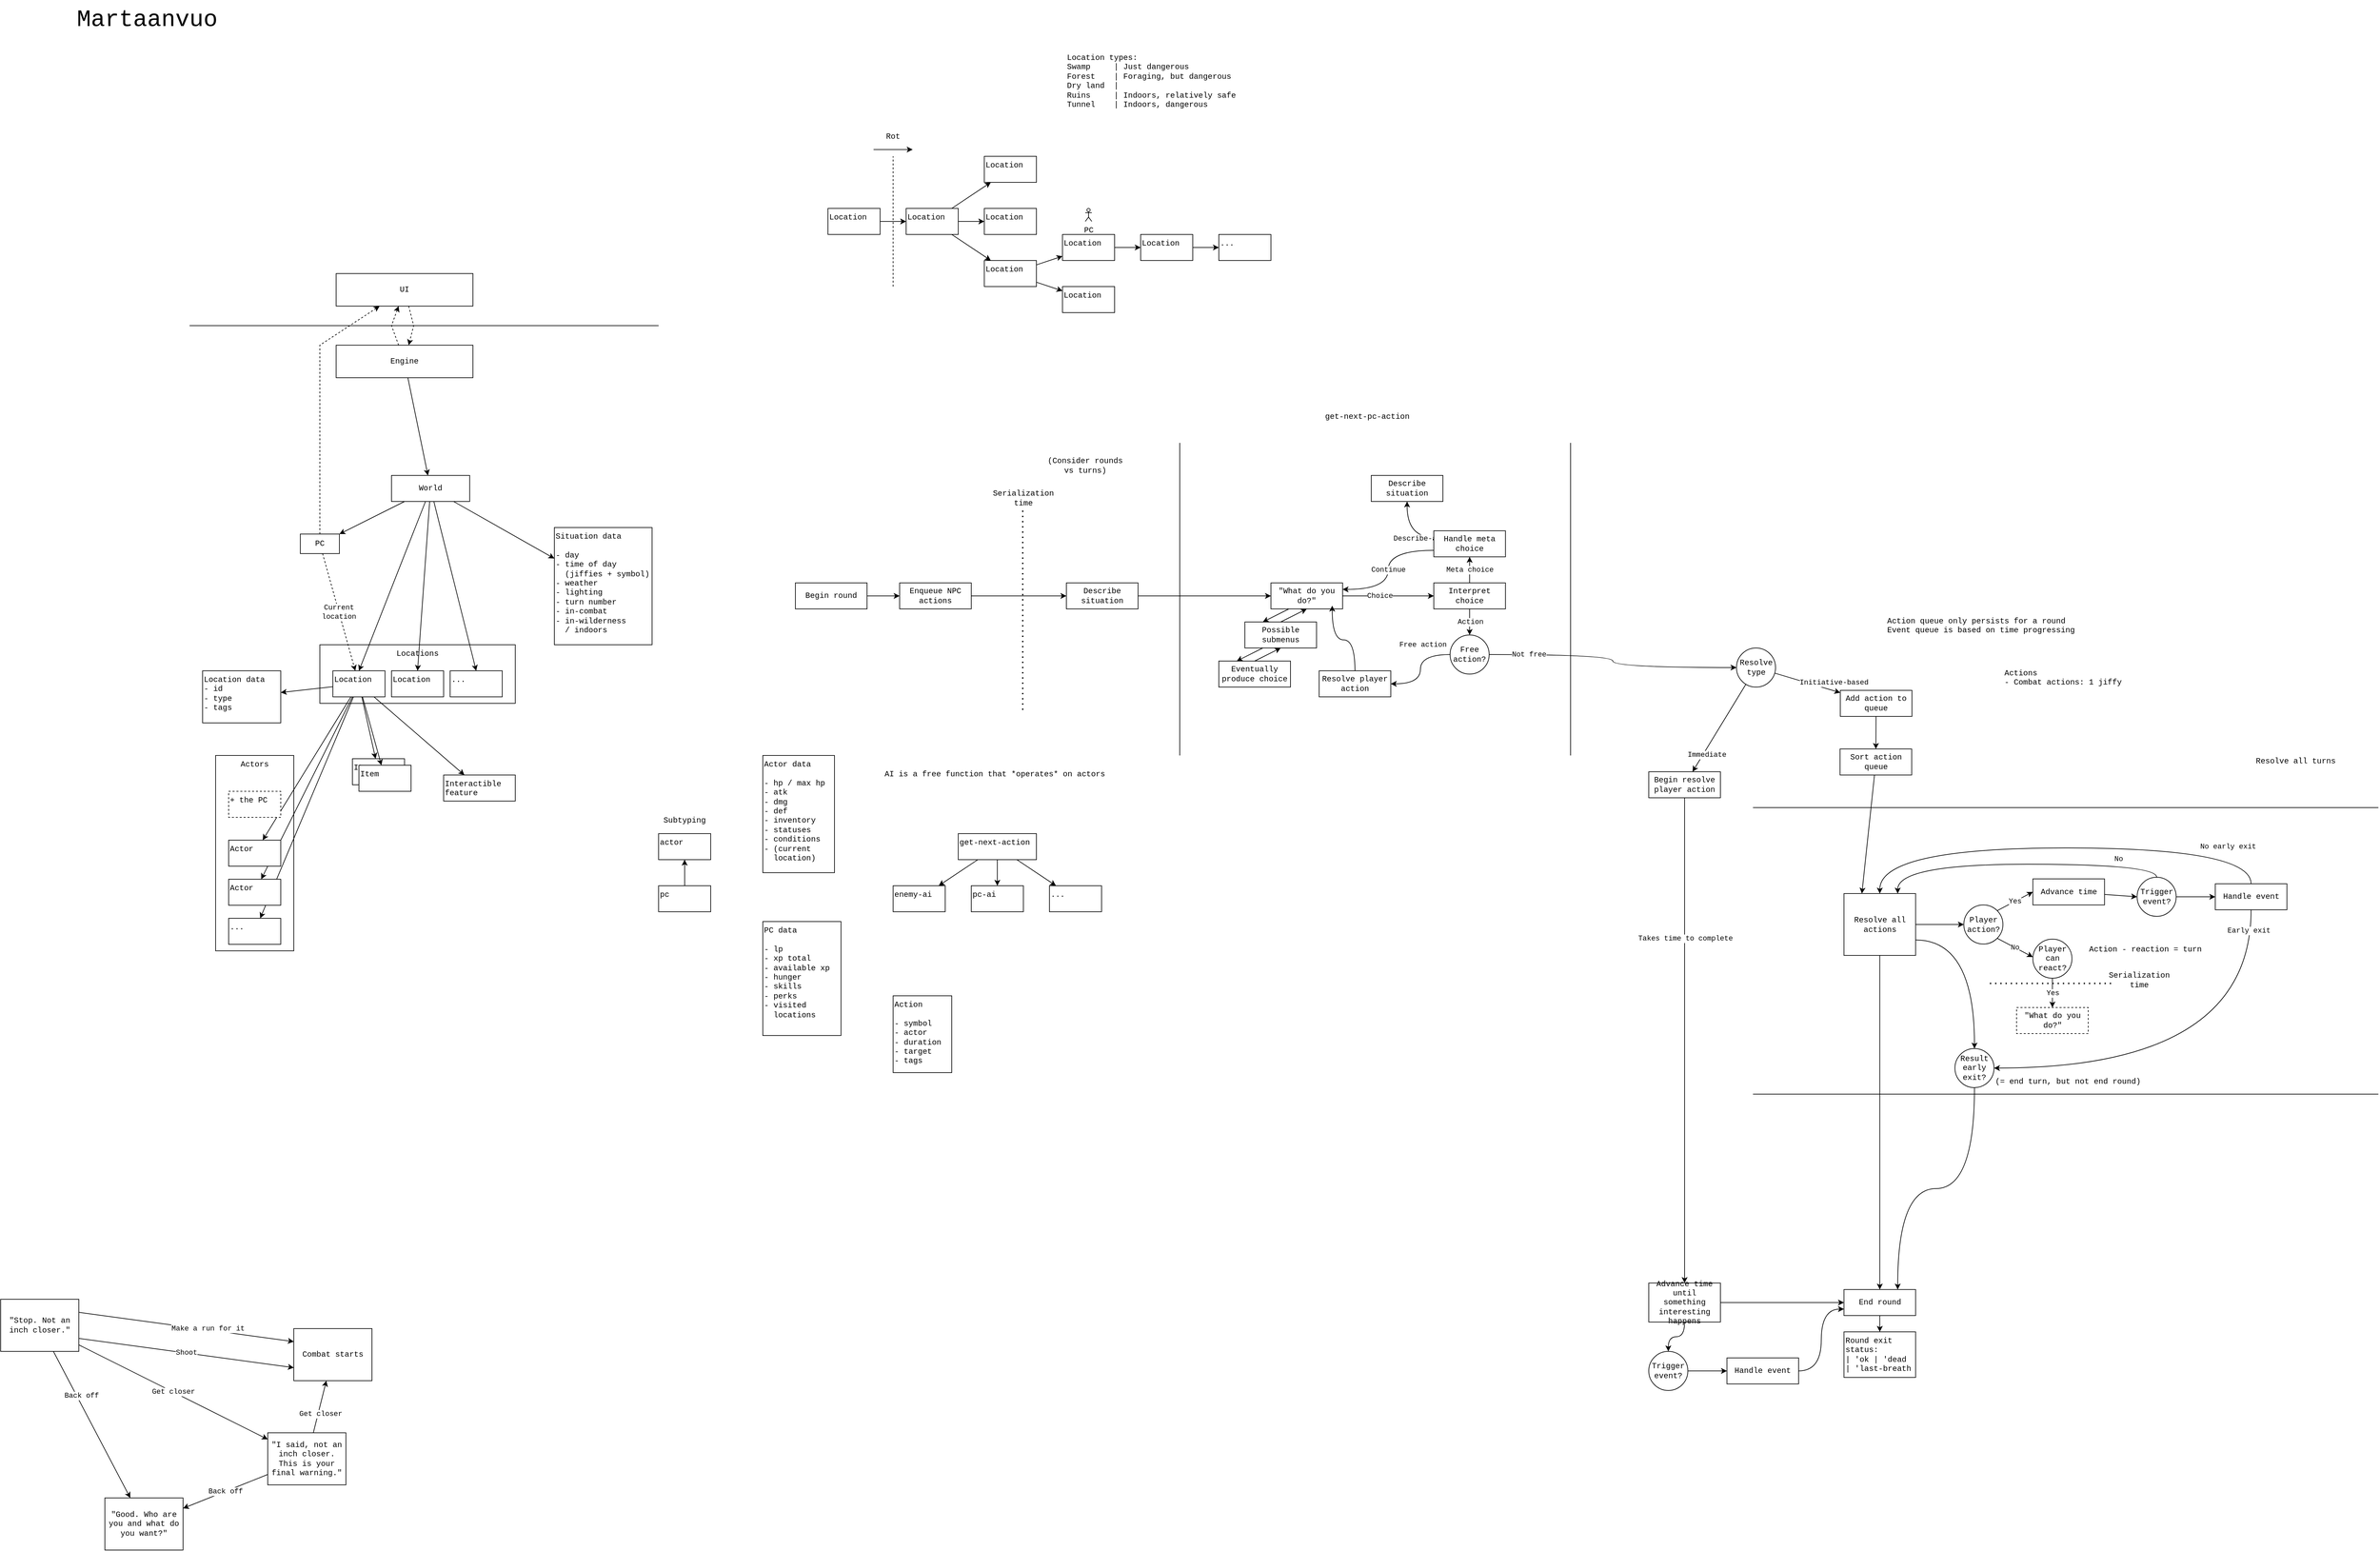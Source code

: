 <mxfile version="14.5.10" type="gitlab">
  <diagram id="PkY6KuNAQByWHemVEjpS" name="Page-1">
    <mxGraphModel dx="1904" dy="1219" grid="1" gridSize="10" guides="1" tooltips="1" connect="1" arrows="1" fold="1" page="1" pageScale="1" pageWidth="4681" pageHeight="3300" math="0" shadow="0">
      <root>
        <mxCell id="0" />
        <mxCell id="1" parent="0" />
        <mxCell id="GtMXS8k0hl24dT_Wd-_N-23" style="edgeStyle=orthogonalEdgeStyle;curved=1;rounded=0;orthogonalLoop=1;jettySize=auto;html=1;exitX=0;exitY=0.25;exitDx=0;exitDy=0;fontFamily=Courier New;" parent="1" source="Mjj1QeHVWUKomglfDfad-6" target="gbILwj0ovBhhdUd5rJjH-7" edge="1">
          <mxGeometry relative="1" as="geometry">
            <mxPoint x="2294" y="905" as="targetPoint" />
          </mxGeometry>
        </mxCell>
        <mxCell id="GtMXS8k0hl24dT_Wd-_N-24" value="Describe-again" style="edgeLabel;html=1;align=center;verticalAlign=middle;resizable=0;points=[];fontFamily=Courier New;" parent="GtMXS8k0hl24dT_Wd-_N-23" vertex="1" connectable="0">
          <mxGeometry x="-0.666" y="2" relative="1" as="geometry">
            <mxPoint as="offset" />
          </mxGeometry>
        </mxCell>
        <mxCell id="s21wqiSacWzXnnwVVLs9-20" value="&lt;font&gt;Locations&lt;/font&gt;" style="rounded=0;whiteSpace=wrap;html=1;strokeWidth=1;verticalAlign=top;fontFamily=Courier New;" parent="1" vertex="1">
          <mxGeometry x="720" y="1070" width="300" height="90" as="geometry" />
        </mxCell>
        <mxCell id="s21wqiSacWzXnnwVVLs9-18" value="&lt;font&gt;Actors&lt;/font&gt;" style="rounded=0;whiteSpace=wrap;html=1;verticalAlign=top;fontFamily=Courier New;" parent="1" vertex="1">
          <mxGeometry x="560" y="1240" width="120" height="300" as="geometry" />
        </mxCell>
        <mxCell id="uS2b5ykc9f4V-rk9ps5i-12" value="&lt;div&gt;...&lt;/div&gt;&lt;div&gt;&lt;br&gt;&lt;/div&gt;" style="rounded=0;whiteSpace=wrap;html=1;fontFamily=Courier New;align=left;verticalAlign=top;" parent="1" vertex="1">
          <mxGeometry x="920" y="1110" width="80" height="40" as="geometry" />
        </mxCell>
        <mxCell id="uS2b5ykc9f4V-rk9ps5i-21" style="edgeStyle=none;rounded=0;orthogonalLoop=1;jettySize=auto;html=1;entryX=0.5;entryY=0;entryDx=0;entryDy=0;fontFamily=Courier New;" parent="1" source="uS2b5ykc9f4V-rk9ps5i-6" target="uS2b5ykc9f4V-rk9ps5i-17" edge="1">
          <mxGeometry relative="1" as="geometry" />
        </mxCell>
        <mxCell id="uS2b5ykc9f4V-rk9ps5i-3" value="&lt;font style=&quot;font-size: 36px&quot;&gt;Martaanvuo&lt;/font&gt;" style="text;html=1;strokeColor=none;fillColor=none;align=center;verticalAlign=middle;whiteSpace=wrap;rounded=0;fontFamily=Courier New;" parent="1" vertex="1">
          <mxGeometry x="340" y="80" width="230" height="60" as="geometry" />
        </mxCell>
        <mxCell id="uS2b5ykc9f4V-rk9ps5i-20" style="edgeStyle=none;rounded=0;orthogonalLoop=1;jettySize=auto;html=1;entryX=0.5;entryY=0;entryDx=0;entryDy=0;fontFamily=Courier New;" parent="1" source="uS2b5ykc9f4V-rk9ps5i-6" target="uS2b5ykc9f4V-rk9ps5i-12" edge="1">
          <mxGeometry relative="1" as="geometry" />
        </mxCell>
        <mxCell id="s21wqiSacWzXnnwVVLs9-14" style="edgeStyle=none;rounded=0;orthogonalLoop=1;jettySize=auto;html=1;fontFamily=Courier New;" parent="1" source="uS2b5ykc9f4V-rk9ps5i-6" target="uS2b5ykc9f4V-rk9ps5i-9" edge="1">
          <mxGeometry relative="1" as="geometry" />
        </mxCell>
        <mxCell id="s21wqiSacWzXnnwVVLs9-25" style="edgeStyle=none;rounded=0;orthogonalLoop=1;jettySize=auto;html=1;fontFamily=Courier New;" parent="1" source="uS2b5ykc9f4V-rk9ps5i-6" target="s21wqiSacWzXnnwVVLs9-24" edge="1">
          <mxGeometry relative="1" as="geometry" />
        </mxCell>
        <mxCell id="uS2b5ykc9f4V-rk9ps5i-6" value="World" style="rounded=0;whiteSpace=wrap;html=1;fontFamily=Courier New;verticalAlign=middle;align=center;" parent="1" vertex="1">
          <mxGeometry x="830" y="810" width="120" height="40" as="geometry" />
        </mxCell>
        <mxCell id="uS2b5ykc9f4V-rk9ps5i-9" value="PC" style="rounded=0;whiteSpace=wrap;html=1;fontFamily=Courier New;" parent="1" vertex="1">
          <mxGeometry x="690" y="900" width="60" height="30" as="geometry" />
        </mxCell>
        <mxCell id="uS2b5ykc9f4V-rk9ps5i-17" value="&lt;div align=&quot;left&quot;&gt;Location&lt;/div&gt;" style="rounded=0;whiteSpace=wrap;html=1;fontFamily=Courier New;align=left;verticalAlign=top;" parent="1" vertex="1">
          <mxGeometry x="830" y="1110" width="80" height="40" as="geometry" />
        </mxCell>
        <mxCell id="s21wqiSacWzXnnwVVLs9-13" style="edgeStyle=none;rounded=0;orthogonalLoop=1;jettySize=auto;html=1;fontFamily=Courier New;" parent="1" source="uS2b5ykc9f4V-rk9ps5i-18" target="s21wqiSacWzXnnwVVLs9-12" edge="1">
          <mxGeometry relative="1" as="geometry">
            <mxPoint x="925.833" y="1230" as="targetPoint" />
          </mxGeometry>
        </mxCell>
        <mxCell id="s21wqiSacWzXnnwVVLs9-22" style="edgeStyle=none;rounded=0;orthogonalLoop=1;jettySize=auto;html=1;fontFamily=Courier New;" parent="1" source="uS2b5ykc9f4V-rk9ps5i-18" target="s21wqiSacWzXnnwVVLs9-21" edge="1">
          <mxGeometry relative="1" as="geometry" />
        </mxCell>
        <mxCell id="uS2b5ykc9f4V-rk9ps5i-18" value="&lt;div align=&quot;left&quot;&gt;Location&lt;/div&gt;" style="rounded=0;whiteSpace=wrap;html=1;fontFamily=Courier New;align=left;verticalAlign=top;" parent="1" vertex="1">
          <mxGeometry x="740" y="1110" width="80" height="40" as="geometry" />
        </mxCell>
        <mxCell id="uS2b5ykc9f4V-rk9ps5i-22" style="edgeStyle=none;rounded=0;orthogonalLoop=1;jettySize=auto;html=1;entryX=0.5;entryY=0;entryDx=0;entryDy=0;fontFamily=Courier New;" parent="1" source="uS2b5ykc9f4V-rk9ps5i-6" target="uS2b5ykc9f4V-rk9ps5i-18" edge="1">
          <mxGeometry relative="1" as="geometry" />
        </mxCell>
        <mxCell id="uS2b5ykc9f4V-rk9ps5i-39" style="edgeStyle=none;rounded=0;orthogonalLoop=1;jettySize=auto;html=1;fontFamily=Courier New;" parent="1" source="uS2b5ykc9f4V-rk9ps5i-29" target="uS2b5ykc9f4V-rk9ps5i-31" edge="1">
          <mxGeometry relative="1" as="geometry" />
        </mxCell>
        <mxCell id="uS2b5ykc9f4V-rk9ps5i-55" style="edgeStyle=none;rounded=0;orthogonalLoop=1;jettySize=auto;html=1;fontFamily=Courier New;" parent="1" source="uS2b5ykc9f4V-rk9ps5i-29" target="uS2b5ykc9f4V-rk9ps5i-32" edge="1">
          <mxGeometry relative="1" as="geometry" />
        </mxCell>
        <mxCell id="uS2b5ykc9f4V-rk9ps5i-56" style="edgeStyle=none;rounded=0;orthogonalLoop=1;jettySize=auto;html=1;fontFamily=Courier New;" parent="1" source="uS2b5ykc9f4V-rk9ps5i-29" target="uS2b5ykc9f4V-rk9ps5i-30" edge="1">
          <mxGeometry relative="1" as="geometry" />
        </mxCell>
        <mxCell id="uS2b5ykc9f4V-rk9ps5i-29" value="&lt;div align=&quot;left&quot;&gt;Location&lt;/div&gt;" style="rounded=0;whiteSpace=wrap;html=1;fontFamily=Courier New;align=left;verticalAlign=top;" parent="1" vertex="1">
          <mxGeometry x="1620" y="400" width="80" height="40" as="geometry" />
        </mxCell>
        <mxCell id="uS2b5ykc9f4V-rk9ps5i-54" style="edgeStyle=none;rounded=0;orthogonalLoop=1;jettySize=auto;html=1;fontFamily=Courier New;" parent="1" source="uS2b5ykc9f4V-rk9ps5i-30" target="uS2b5ykc9f4V-rk9ps5i-35" edge="1">
          <mxGeometry relative="1" as="geometry" />
        </mxCell>
        <mxCell id="uS2b5ykc9f4V-rk9ps5i-57" style="edgeStyle=none;rounded=0;orthogonalLoop=1;jettySize=auto;html=1;fontFamily=Courier New;" parent="1" source="uS2b5ykc9f4V-rk9ps5i-30" target="uS2b5ykc9f4V-rk9ps5i-36" edge="1">
          <mxGeometry relative="1" as="geometry" />
        </mxCell>
        <mxCell id="uS2b5ykc9f4V-rk9ps5i-30" value="&lt;div align=&quot;left&quot;&gt;Location&lt;/div&gt;" style="rounded=0;whiteSpace=wrap;html=1;fontFamily=Courier New;align=left;verticalAlign=top;" parent="1" vertex="1">
          <mxGeometry x="1740" y="480" width="80" height="40" as="geometry" />
        </mxCell>
        <mxCell id="uS2b5ykc9f4V-rk9ps5i-31" value="&lt;div align=&quot;left&quot;&gt;Location&lt;/div&gt;" style="rounded=0;whiteSpace=wrap;html=1;fontFamily=Courier New;align=left;verticalAlign=top;" parent="1" vertex="1">
          <mxGeometry x="1740" y="400" width="80" height="40" as="geometry" />
        </mxCell>
        <mxCell id="uS2b5ykc9f4V-rk9ps5i-32" value="&lt;div align=&quot;left&quot;&gt;Location&lt;/div&gt;" style="rounded=0;whiteSpace=wrap;html=1;fontFamily=Courier New;align=left;verticalAlign=top;" parent="1" vertex="1">
          <mxGeometry x="1740" y="320" width="80" height="40" as="geometry" />
        </mxCell>
        <mxCell id="uS2b5ykc9f4V-rk9ps5i-43" style="edgeStyle=none;rounded=0;orthogonalLoop=1;jettySize=auto;html=1;fontFamily=Courier New;" parent="1" source="uS2b5ykc9f4V-rk9ps5i-35" target="uS2b5ykc9f4V-rk9ps5i-37" edge="1">
          <mxGeometry relative="1" as="geometry" />
        </mxCell>
        <mxCell id="uS2b5ykc9f4V-rk9ps5i-35" value="&lt;div align=&quot;left&quot;&gt;Location&lt;/div&gt;" style="rounded=0;whiteSpace=wrap;html=1;fontFamily=Courier New;align=left;verticalAlign=top;" parent="1" vertex="1">
          <mxGeometry x="1860" y="440" width="80" height="40" as="geometry" />
        </mxCell>
        <mxCell id="uS2b5ykc9f4V-rk9ps5i-36" value="&lt;div align=&quot;left&quot;&gt;Location&lt;/div&gt;" style="rounded=0;whiteSpace=wrap;html=1;fontFamily=Courier New;align=left;verticalAlign=top;" parent="1" vertex="1">
          <mxGeometry x="1860" y="520" width="80" height="40" as="geometry" />
        </mxCell>
        <mxCell id="uS2b5ykc9f4V-rk9ps5i-45" style="edgeStyle=none;rounded=0;orthogonalLoop=1;jettySize=auto;html=1;entryX=0;entryY=0.5;entryDx=0;entryDy=0;fontFamily=Courier New;" parent="1" source="uS2b5ykc9f4V-rk9ps5i-37" target="uS2b5ykc9f4V-rk9ps5i-44" edge="1">
          <mxGeometry relative="1" as="geometry" />
        </mxCell>
        <mxCell id="uS2b5ykc9f4V-rk9ps5i-37" value="&lt;div align=&quot;left&quot;&gt;Location&lt;/div&gt;" style="rounded=0;whiteSpace=wrap;html=1;fontFamily=Courier New;align=left;verticalAlign=top;" parent="1" vertex="1">
          <mxGeometry x="1980" y="440" width="80" height="40" as="geometry" />
        </mxCell>
        <mxCell id="uS2b5ykc9f4V-rk9ps5i-44" value="..." style="rounded=0;whiteSpace=wrap;html=1;fontFamily=Courier New;align=left;verticalAlign=top;" parent="1" vertex="1">
          <mxGeometry x="2100" y="440" width="80" height="40" as="geometry" />
        </mxCell>
        <mxCell id="uS2b5ykc9f4V-rk9ps5i-46" value="" style="endArrow=none;dashed=1;html=1;fontFamily=Courier New;" parent="1" edge="1">
          <mxGeometry width="50" height="50" relative="1" as="geometry">
            <mxPoint x="1600" y="520" as="sourcePoint" />
            <mxPoint x="1600" y="320" as="targetPoint" />
          </mxGeometry>
        </mxCell>
        <mxCell id="uS2b5ykc9f4V-rk9ps5i-48" style="edgeStyle=none;rounded=0;orthogonalLoop=1;jettySize=auto;html=1;fontFamily=Courier New;" parent="1" source="uS2b5ykc9f4V-rk9ps5i-47" target="uS2b5ykc9f4V-rk9ps5i-29" edge="1">
          <mxGeometry relative="1" as="geometry" />
        </mxCell>
        <mxCell id="uS2b5ykc9f4V-rk9ps5i-47" value="&lt;div align=&quot;left&quot;&gt;Location&lt;/div&gt;" style="rounded=0;whiteSpace=wrap;html=1;fontFamily=Courier New;align=left;verticalAlign=top;" parent="1" vertex="1">
          <mxGeometry x="1500" y="400" width="80" height="40" as="geometry" />
        </mxCell>
        <mxCell id="uS2b5ykc9f4V-rk9ps5i-49" value="Rot" style="text;html=1;strokeColor=none;fillColor=none;align=center;verticalAlign=middle;whiteSpace=wrap;rounded=0;fontFamily=Courier New;" parent="1" vertex="1">
          <mxGeometry x="1560" y="280" width="80" height="20" as="geometry" />
        </mxCell>
        <mxCell id="uS2b5ykc9f4V-rk9ps5i-51" value="" style="endArrow=classic;html=1;fontFamily=Courier New;" parent="1" edge="1">
          <mxGeometry width="50" height="50" relative="1" as="geometry">
            <mxPoint x="1570" y="309.66" as="sourcePoint" />
            <mxPoint x="1630" y="309.66" as="targetPoint" />
          </mxGeometry>
        </mxCell>
        <mxCell id="uS2b5ykc9f4V-rk9ps5i-59" value="&lt;div&gt;PC&lt;/div&gt;" style="shape=umlActor;verticalLabelPosition=bottom;verticalAlign=top;html=1;outlineConnect=0;fontFamily=Courier New;align=center;" parent="1" vertex="1">
          <mxGeometry x="1895" y="400" width="10" height="20" as="geometry" />
        </mxCell>
        <mxCell id="uS2b5ykc9f4V-rk9ps5i-62" value="&lt;div&gt;Location types:&lt;br&gt;Swamp&amp;nbsp;&amp;nbsp;&amp;nbsp;&amp;nbsp; | Just dangerous&lt;br&gt;Forest&amp;nbsp;&amp;nbsp;&amp;nbsp; | Foraging, but dangerous&lt;br&gt;Dry land&amp;nbsp; | &lt;br&gt;Ruins&amp;nbsp;&amp;nbsp;&amp;nbsp;&amp;nbsp; | Indoors, relatively safe&lt;/div&gt;&lt;div&gt;Tunnel&amp;nbsp;&amp;nbsp;&amp;nbsp; | Indoors, dangerous&lt;br&gt;&lt;/div&gt;" style="text;html=1;strokeColor=none;fillColor=none;align=left;verticalAlign=top;whiteSpace=wrap;rounded=0;fontFamily=Courier New;" parent="1" vertex="1">
          <mxGeometry x="1865" y="155" width="310" height="145" as="geometry" />
        </mxCell>
        <mxCell id="s21wqiSacWzXnnwVVLs9-2" value="..." style="rounded=0;whiteSpace=wrap;html=1;fontFamily=Courier New;align=left;verticalAlign=top;" parent="1" vertex="1">
          <mxGeometry x="580" y="1490" width="80" height="40" as="geometry" />
        </mxCell>
        <mxCell id="s21wqiSacWzXnnwVVLs9-4" style="rounded=0;orthogonalLoop=1;jettySize=auto;html=1;fontFamily=Courier New;" parent="1" source="uS2b5ykc9f4V-rk9ps5i-18" target="s21wqiSacWzXnnwVVLs9-1" edge="1">
          <mxGeometry relative="1" as="geometry" />
        </mxCell>
        <mxCell id="s21wqiSacWzXnnwVVLs9-5" style="edgeStyle=none;rounded=0;orthogonalLoop=1;jettySize=auto;html=1;fontFamily=Courier New;" parent="1" source="uS2b5ykc9f4V-rk9ps5i-18" target="s21wqiSacWzXnnwVVLs9-2" edge="1">
          <mxGeometry relative="1" as="geometry" />
        </mxCell>
        <mxCell id="s21wqiSacWzXnnwVVLs9-6" style="edgeStyle=none;rounded=0;orthogonalLoop=1;jettySize=auto;html=1;fontFamily=Courier New;" parent="1" source="uS2b5ykc9f4V-rk9ps5i-18" target="s21wqiSacWzXnnwVVLs9-3" edge="1">
          <mxGeometry relative="1" as="geometry" />
        </mxCell>
        <mxCell id="s21wqiSacWzXnnwVVLs9-8" value="Item" style="rounded=0;whiteSpace=wrap;html=1;fontFamily=Courier New;align=left;verticalAlign=top;" parent="1" vertex="1">
          <mxGeometry x="770" y="1245" width="80" height="40" as="geometry" />
        </mxCell>
        <mxCell id="s21wqiSacWzXnnwVVLs9-10" value="Item" style="rounded=0;whiteSpace=wrap;html=1;fontFamily=Courier New;align=left;verticalAlign=top;" parent="1" vertex="1">
          <mxGeometry x="780" y="1255" width="80" height="40" as="geometry" />
        </mxCell>
        <mxCell id="s21wqiSacWzXnnwVVLs9-9" style="edgeStyle=none;rounded=0;orthogonalLoop=1;jettySize=auto;html=1;fontFamily=Courier New;" parent="1" source="uS2b5ykc9f4V-rk9ps5i-18" target="s21wqiSacWzXnnwVVLs9-8" edge="1">
          <mxGeometry relative="1" as="geometry" />
        </mxCell>
        <mxCell id="s21wqiSacWzXnnwVVLs9-11" style="edgeStyle=none;rounded=0;orthogonalLoop=1;jettySize=auto;html=1;fontFamily=Courier New;" parent="1" source="uS2b5ykc9f4V-rk9ps5i-18" target="s21wqiSacWzXnnwVVLs9-10" edge="1">
          <mxGeometry relative="1" as="geometry" />
        </mxCell>
        <mxCell id="s21wqiSacWzXnnwVVLs9-12" value="&lt;div&gt;Interactible&lt;/div&gt;&lt;div&gt;feature&lt;br&gt;&lt;/div&gt;" style="rounded=0;whiteSpace=wrap;html=1;fontFamily=Courier New;align=left;verticalAlign=top;" parent="1" vertex="1">
          <mxGeometry x="910" y="1270" width="110" height="40" as="geometry" />
        </mxCell>
        <mxCell id="s21wqiSacWzXnnwVVLs9-15" value="C&lt;font&gt;urrent&lt;br&gt;location&lt;br&gt;&lt;/font&gt;" style="edgeStyle=none;rounded=0;orthogonalLoop=1;jettySize=auto;html=1;fontFamily=Courier New;dashed=1;" parent="1" source="uS2b5ykc9f4V-rk9ps5i-9" target="uS2b5ykc9f4V-rk9ps5i-18" edge="1">
          <mxGeometry relative="1" as="geometry" />
        </mxCell>
        <mxCell id="s21wqiSacWzXnnwVVLs9-3" value="&lt;div&gt;Actor&lt;/div&gt;" style="rounded=0;whiteSpace=wrap;html=1;fontFamily=Courier New;align=left;verticalAlign=top;" parent="1" vertex="1">
          <mxGeometry x="580" y="1430" width="80" height="40" as="geometry" />
        </mxCell>
        <mxCell id="s21wqiSacWzXnnwVVLs9-19" value="+ the PC" style="rounded=0;whiteSpace=wrap;html=1;fontFamily=Courier New;align=left;verticalAlign=top;dashed=1;" parent="1" vertex="1">
          <mxGeometry x="580" y="1295" width="80" height="40" as="geometry" />
        </mxCell>
        <mxCell id="s21wqiSacWzXnnwVVLs9-21" value="&lt;div&gt;&lt;font&gt;Location data&lt;/font&gt;&lt;/div&gt;&lt;div&gt;&lt;font&gt;- id&lt;/font&gt;&lt;/div&gt;&lt;div&gt;&lt;font&gt;- type&lt;/font&gt;&lt;/div&gt;&lt;div&gt;&lt;font&gt;- tags&lt;br&gt;&lt;/font&gt;&lt;/div&gt;" style="rounded=0;whiteSpace=wrap;html=1;strokeWidth=1;align=left;verticalAlign=top;fontFamily=Courier New;" parent="1" vertex="1">
          <mxGeometry x="540" y="1110" width="120" height="80" as="geometry" />
        </mxCell>
        <mxCell id="s21wqiSacWzXnnwVVLs9-24" value="&lt;div&gt;&lt;font&gt;Situation data&lt;/font&gt;&lt;/div&gt;&lt;div&gt;&lt;font&gt;&lt;br&gt;&lt;/font&gt;&lt;/div&gt;&lt;div&gt;&lt;font&gt;- day&lt;br&gt;&lt;/font&gt;&lt;/div&gt;&lt;div&gt;&lt;font&gt;- time of day&lt;/font&gt;&lt;/div&gt;&lt;div&gt;&lt;font&gt;&amp;nbsp; (jiffies + symbol)&lt;br&gt;&lt;/font&gt;&lt;/div&gt;&lt;div&gt;&lt;font&gt;- weather&lt;br&gt;&lt;/font&gt;&lt;/div&gt;&lt;div&gt;&lt;font&gt;- lighting&lt;br&gt;&lt;/font&gt;&lt;/div&gt;&lt;div&gt;&lt;font&gt;- turn number&lt;br&gt;&lt;/font&gt;&lt;/div&gt;&lt;div&gt;&lt;font&gt;- in-combat&lt;br&gt;- in-wilderness&lt;br&gt;&amp;nbsp; / indoors&lt;/font&gt;&lt;/div&gt;" style="rounded=0;whiteSpace=wrap;html=1;strokeWidth=1;align=left;verticalAlign=top;fontFamily=Courier New;" parent="1" vertex="1">
          <mxGeometry x="1080" y="890" width="150" height="180" as="geometry" />
        </mxCell>
        <mxCell id="s21wqiSacWzXnnwVVLs9-26" value="&lt;div&gt;&lt;font&gt;PC data&lt;br&gt;&lt;/font&gt;&lt;/div&gt;&lt;div&gt;&lt;font&gt;&lt;br&gt;&lt;/font&gt;&lt;/div&gt;&lt;div&gt;&lt;font&gt;- lp&lt;/font&gt;&lt;/div&gt;&lt;div&gt;&lt;font&gt;- xp total&lt;/font&gt;&lt;/div&gt;&lt;div&gt;&lt;font&gt;- available xp&lt;br&gt;&lt;/font&gt;&lt;/div&gt;&lt;div&gt;&lt;font&gt;- hunger&lt;br&gt;&lt;/font&gt;&lt;/div&gt;&lt;div&gt;&lt;font&gt;- skills&lt;br&gt;&lt;/font&gt;&lt;/div&gt;&lt;div&gt;&lt;font&gt;- perks&lt;br&gt;&lt;/font&gt;&lt;/div&gt;&lt;div&gt;- visited&lt;br&gt;&amp;nbsp; locations&lt;br&gt;&lt;/div&gt;" style="rounded=0;whiteSpace=wrap;html=1;strokeWidth=1;align=left;verticalAlign=top;fontFamily=Courier New;" parent="1" vertex="1">
          <mxGeometry x="1400" y="1495" width="120" height="175" as="geometry" />
        </mxCell>
        <mxCell id="s21wqiSacWzXnnwVVLs9-27" value="&lt;font&gt;Actor data&lt;/font&gt;&lt;br&gt;&lt;font&gt;&lt;/font&gt;&lt;div&gt;&lt;font&gt;&lt;br&gt;&lt;/font&gt;&lt;/div&gt;&lt;div&gt;&lt;font&gt;- hp / max hp&lt;br&gt;&lt;/font&gt;&lt;/div&gt;&lt;div&gt;&lt;font&gt;- atk&lt;/font&gt;&lt;/div&gt;&lt;div&gt;&lt;font&gt;- dmg&lt;/font&gt;&lt;/div&gt;&lt;div&gt;&lt;font&gt;- def&lt;/font&gt;&lt;/div&gt;&lt;div&gt;&lt;font&gt;- inventory&lt;br&gt;&lt;/font&gt;&lt;/div&gt;&lt;div&gt;&lt;font&gt;- statuses&lt;/font&gt;&lt;/div&gt;&lt;div&gt;&lt;font&gt;- conditions&lt;br&gt;&lt;/font&gt;&lt;font&gt;- (current&lt;br&gt;&amp;nbsp; location)&lt;br&gt;&lt;/font&gt;&lt;/div&gt;" style="rounded=0;whiteSpace=wrap;html=1;strokeWidth=1;align=left;verticalAlign=top;fontFamily=Courier New;" parent="1" vertex="1">
          <mxGeometry x="1400" y="1240" width="110" height="180" as="geometry" />
        </mxCell>
        <mxCell id="s21wqiSacWzXnnwVVLs9-1" value="&lt;div&gt;Actor&lt;/div&gt;" style="rounded=0;whiteSpace=wrap;html=1;fontFamily=Courier New;align=left;verticalAlign=top;" parent="1" vertex="1">
          <mxGeometry x="580" y="1370" width="80" height="40" as="geometry" />
        </mxCell>
        <mxCell id="s21wqiSacWzXnnwVVLs9-34" style="edgeStyle=none;rounded=0;orthogonalLoop=1;jettySize=auto;html=1;fontFamily=Courier New;" parent="1" source="s21wqiSacWzXnnwVVLs9-33" target="uS2b5ykc9f4V-rk9ps5i-6" edge="1">
          <mxGeometry relative="1" as="geometry" />
        </mxCell>
        <mxCell id="s21wqiSacWzXnnwVVLs9-39" style="edgeStyle=none;rounded=0;orthogonalLoop=1;jettySize=auto;html=1;fontFamily=Courier New;dashed=1;" parent="1" source="s21wqiSacWzXnnwVVLs9-33" target="s21wqiSacWzXnnwVVLs9-38" edge="1">
          <mxGeometry relative="1" as="geometry">
            <Array as="points">
              <mxPoint x="830" y="580" />
            </Array>
          </mxGeometry>
        </mxCell>
        <mxCell id="s21wqiSacWzXnnwVVLs9-33" value="&lt;div&gt;&lt;font&gt;Engine&lt;/font&gt;&lt;/div&gt;" style="rounded=0;whiteSpace=wrap;html=1;strokeWidth=1;align=center;verticalAlign=middle;fontFamily=Courier New;" parent="1" vertex="1">
          <mxGeometry x="745" y="610" width="210" height="50" as="geometry" />
        </mxCell>
        <mxCell id="s21wqiSacWzXnnwVVLs9-37" style="edgeStyle=none;rounded=0;orthogonalLoop=1;jettySize=auto;html=1;fontFamily=Courier New;dashed=1;" parent="1" source="uS2b5ykc9f4V-rk9ps5i-9" target="s21wqiSacWzXnnwVVLs9-38" edge="1">
          <mxGeometry relative="1" as="geometry">
            <mxPoint x="756.41" y="817.5" as="sourcePoint" />
            <Array as="points">
              <mxPoint x="720" y="610" />
            </Array>
          </mxGeometry>
        </mxCell>
        <mxCell id="s21wqiSacWzXnnwVVLs9-40" style="edgeStyle=none;rounded=0;orthogonalLoop=1;jettySize=auto;html=1;fontFamily=Courier New;dashed=1;" parent="1" source="s21wqiSacWzXnnwVVLs9-38" target="s21wqiSacWzXnnwVVLs9-33" edge="1">
          <mxGeometry relative="1" as="geometry">
            <Array as="points">
              <mxPoint x="864" y="580" />
            </Array>
          </mxGeometry>
        </mxCell>
        <mxCell id="s21wqiSacWzXnnwVVLs9-38" value="&lt;div&gt;&lt;font&gt;UI&lt;/font&gt;&lt;/div&gt;" style="rounded=0;whiteSpace=wrap;html=1;strokeWidth=1;align=center;verticalAlign=middle;fontFamily=Courier New;" parent="1" vertex="1">
          <mxGeometry x="745" y="500" width="210" height="50" as="geometry" />
        </mxCell>
        <mxCell id="Mjj1QeHVWUKomglfDfad-8" style="edgeStyle=orthogonalEdgeStyle;rounded=0;orthogonalLoop=1;jettySize=auto;html=1;fontFamily=Courier New;startArrow=none;" parent="1" source="Mjj1QeHVWUKomglfDfad-33" target="Mjj1QeHVWUKomglfDfad-2" edge="1">
          <mxGeometry relative="1" as="geometry" />
        </mxCell>
        <mxCell id="Mjj1QeHVWUKomglfDfad-35" style="edgeStyle=none;rounded=0;orthogonalLoop=1;jettySize=auto;html=1;fontFamily=Courier New;" parent="1" source="Mjj1QeHVWUKomglfDfad-1" target="Mjj1QeHVWUKomglfDfad-33" edge="1">
          <mxGeometry relative="1" as="geometry" />
        </mxCell>
        <mxCell id="Mjj1QeHVWUKomglfDfad-1" value="&lt;div&gt;Begin round&lt;/div&gt;" style="rounded=0;whiteSpace=wrap;html=1;fontFamily=Courier New;align=center;verticalAlign=middle;" parent="1" vertex="1">
          <mxGeometry x="1450" y="975" width="110" height="40" as="geometry" />
        </mxCell>
        <mxCell id="Mjj1QeHVWUKomglfDfad-9" style="edgeStyle=orthogonalEdgeStyle;rounded=0;orthogonalLoop=1;jettySize=auto;html=1;fontFamily=Courier New;" parent="1" source="Mjj1QeHVWUKomglfDfad-2" target="Mjj1QeHVWUKomglfDfad-3" edge="1">
          <mxGeometry relative="1" as="geometry">
            <mxPoint x="2080" y="995" as="sourcePoint" />
          </mxGeometry>
        </mxCell>
        <mxCell id="Mjj1QeHVWUKomglfDfad-2" value="Describe situation" style="rounded=0;whiteSpace=wrap;html=1;fontFamily=Courier New;align=center;verticalAlign=middle;" parent="1" vertex="1">
          <mxGeometry x="1866" y="975" width="110" height="40" as="geometry" />
        </mxCell>
        <mxCell id="Mjj1QeHVWUKomglfDfad-10" style="edgeStyle=orthogonalEdgeStyle;rounded=0;orthogonalLoop=1;jettySize=auto;html=1;fontFamily=Courier New;" parent="1" source="Mjj1QeHVWUKomglfDfad-3" target="Mjj1QeHVWUKomglfDfad-5" edge="1">
          <mxGeometry relative="1" as="geometry" />
        </mxCell>
        <mxCell id="Mjj1QeHVWUKomglfDfad-11" value="&lt;font&gt;Choice&lt;/font&gt;" style="edgeLabel;html=1;align=center;verticalAlign=middle;resizable=0;points=[];fontFamily=Courier New;" parent="Mjj1QeHVWUKomglfDfad-10" vertex="1" connectable="0">
          <mxGeometry x="-0.196" y="-3" relative="1" as="geometry">
            <mxPoint y="-3" as="offset" />
          </mxGeometry>
        </mxCell>
        <mxCell id="GtMXS8k0hl24dT_Wd-_N-25" style="rounded=0;orthogonalLoop=1;jettySize=auto;html=1;exitX=0.25;exitY=1;exitDx=0;exitDy=0;entryX=0.25;entryY=0;entryDx=0;entryDy=0;fontFamily=Courier New;" parent="1" source="Mjj1QeHVWUKomglfDfad-3" target="Mjj1QeHVWUKomglfDfad-48" edge="1">
          <mxGeometry relative="1" as="geometry" />
        </mxCell>
        <mxCell id="Mjj1QeHVWUKomglfDfad-3" value="&quot;What do you do?&quot;" style="rounded=0;whiteSpace=wrap;html=1;fontFamily=Courier New;align=center;verticalAlign=middle;" parent="1" vertex="1">
          <mxGeometry x="2180" y="975" width="110" height="40" as="geometry" />
        </mxCell>
        <mxCell id="Mjj1QeHVWUKomglfDfad-7" value="&lt;font&gt;Meta&lt;/font&gt; choice" style="edgeStyle=orthogonalEdgeStyle;rounded=0;orthogonalLoop=1;jettySize=auto;html=1;entryX=0.5;entryY=1;entryDx=0;entryDy=0;fontFamily=Courier New;" parent="1" source="Mjj1QeHVWUKomglfDfad-5" target="Mjj1QeHVWUKomglfDfad-6" edge="1">
          <mxGeometry relative="1" as="geometry" />
        </mxCell>
        <mxCell id="Mjj1QeHVWUKomglfDfad-15" value="Action" style="edgeStyle=orthogonalEdgeStyle;rounded=0;orthogonalLoop=1;jettySize=auto;html=1;fontFamily=Courier New;" parent="1" source="Mjj1QeHVWUKomglfDfad-5" edge="1">
          <mxGeometry relative="1" as="geometry">
            <mxPoint x="2485" y="1055.0" as="targetPoint" />
          </mxGeometry>
        </mxCell>
        <mxCell id="Mjj1QeHVWUKomglfDfad-5" value="Interpret choice" style="rounded=0;whiteSpace=wrap;html=1;fontFamily=Courier New;align=center;verticalAlign=middle;" parent="1" vertex="1">
          <mxGeometry x="2430" y="975" width="110" height="40" as="geometry" />
        </mxCell>
        <mxCell id="GtMXS8k0hl24dT_Wd-_N-20" value="Continue" style="edgeStyle=orthogonalEdgeStyle;curved=1;rounded=0;orthogonalLoop=1;jettySize=auto;html=1;entryX=1;entryY=0.25;entryDx=0;entryDy=0;fontFamily=Courier New;exitX=0;exitY=0.75;exitDx=0;exitDy=0;" parent="1" source="Mjj1QeHVWUKomglfDfad-6" target="Mjj1QeHVWUKomglfDfad-3" edge="1">
          <mxGeometry relative="1" as="geometry" />
        </mxCell>
        <mxCell id="Mjj1QeHVWUKomglfDfad-6" value="Handle meta choice" style="rounded=0;whiteSpace=wrap;html=1;fontFamily=Courier New;align=center;verticalAlign=middle;" parent="1" vertex="1">
          <mxGeometry x="2430" y="895" width="110" height="40" as="geometry" />
        </mxCell>
        <mxCell id="Mjj1QeHVWUKomglfDfad-19" value="Immediate" style="rounded=0;orthogonalLoop=1;jettySize=auto;html=1;fontFamily=Courier New;" parent="1" source="tiqr8W6lq2PpIhoyLO2V-4" target="Mjj1QeHVWUKomglfDfad-18" edge="1">
          <mxGeometry x="0.572" y="5" relative="1" as="geometry">
            <mxPoint as="offset" />
          </mxGeometry>
        </mxCell>
        <mxCell id="Mjj1QeHVWUKomglfDfad-21" style="edgeStyle=none;rounded=0;orthogonalLoop=1;jettySize=auto;html=1;fontFamily=Courier New;" parent="1" source="tiqr8W6lq2PpIhoyLO2V-4" target="Mjj1QeHVWUKomglfDfad-20" edge="1">
          <mxGeometry relative="1" as="geometry" />
        </mxCell>
        <mxCell id="Mjj1QeHVWUKomglfDfad-22" value="Initiative-based" style="edgeLabel;html=1;align=center;verticalAlign=middle;resizable=0;points=[];fontFamily=Courier New;" parent="Mjj1QeHVWUKomglfDfad-21" vertex="1" connectable="0">
          <mxGeometry x="0.145" y="-2" relative="1" as="geometry">
            <mxPoint x="33" y="-5" as="offset" />
          </mxGeometry>
        </mxCell>
        <mxCell id="tiqr8W6lq2PpIhoyLO2V-5" value="&lt;div&gt;Not free&lt;/div&gt;" style="edgeStyle=orthogonalEdgeStyle;curved=1;rounded=0;orthogonalLoop=1;jettySize=auto;html=1;fontFamily=Courier New;" edge="1" parent="1" source="Mjj1QeHVWUKomglfDfad-17" target="tiqr8W6lq2PpIhoyLO2V-4">
          <mxGeometry x="-0.697" relative="1" as="geometry">
            <mxPoint as="offset" />
          </mxGeometry>
        </mxCell>
        <mxCell id="Mjj1QeHVWUKomglfDfad-17" value="Free action?" style="ellipse;whiteSpace=wrap;html=1;aspect=fixed;fontFamily=Courier New;align=center;" parent="1" vertex="1">
          <mxGeometry x="2455" y="1055" width="60" height="60" as="geometry" />
        </mxCell>
        <mxCell id="gbILwj0ovBhhdUd5rJjH-12" style="edgeStyle=orthogonalEdgeStyle;rounded=0;orthogonalLoop=1;jettySize=auto;html=1;fontFamily=Courier New;curved=1;entryX=1;entryY=0.5;entryDx=0;entryDy=0;" parent="1" source="Mjj1QeHVWUKomglfDfad-17" target="tiqr8W6lq2PpIhoyLO2V-2" edge="1">
          <mxGeometry relative="1" as="geometry" />
        </mxCell>
        <mxCell id="gbILwj0ovBhhdUd5rJjH-13" value="Free action" style="edgeLabel;html=1;align=center;verticalAlign=middle;resizable=0;points=[];fontFamily=Courier New;" parent="gbILwj0ovBhhdUd5rJjH-12" vertex="1" connectable="0">
          <mxGeometry x="-0.762" y="-4" relative="1" as="geometry">
            <mxPoint x="-26" y="-11" as="offset" />
          </mxGeometry>
        </mxCell>
        <mxCell id="Mjj1QeHVWUKomglfDfad-18" value="Begin resolve player action" style="rounded=0;whiteSpace=wrap;html=1;fontFamily=Courier New;align=center;verticalAlign=middle;" parent="1" vertex="1">
          <mxGeometry x="2760" y="1265" width="110" height="40" as="geometry" />
        </mxCell>
        <mxCell id="Mjj1QeHVWUKomglfDfad-36" style="edgeStyle=none;rounded=0;orthogonalLoop=1;jettySize=auto;html=1;entryX=0.5;entryY=0;entryDx=0;entryDy=0;fontFamily=Courier New;" parent="1" source="Mjj1QeHVWUKomglfDfad-20" target="Mjj1QeHVWUKomglfDfad-29" edge="1">
          <mxGeometry relative="1" as="geometry" />
        </mxCell>
        <mxCell id="Mjj1QeHVWUKomglfDfad-20" value="Add action to queue" style="rounded=0;whiteSpace=wrap;html=1;fontFamily=Courier New;align=center;verticalAlign=middle;" parent="1" vertex="1">
          <mxGeometry x="3054" y="1140" width="110" height="40" as="geometry" />
        </mxCell>
        <mxCell id="Mjj1QeHVWUKomglfDfad-74" style="edgeStyle=orthogonalEdgeStyle;curved=1;rounded=0;orthogonalLoop=1;jettySize=auto;html=1;fontFamily=Courier New;exitX=0.5;exitY=1;exitDx=0;exitDy=0;" parent="1" source="Mjj1QeHVWUKomglfDfad-18" target="Mjj1QeHVWUKomglfDfad-73" edge="1">
          <mxGeometry relative="1" as="geometry">
            <mxPoint x="2815" y="1150" as="sourcePoint" />
          </mxGeometry>
        </mxCell>
        <mxCell id="Mjj1QeHVWUKomglfDfad-76" value="&lt;div&gt;Takes time to complete&lt;/div&gt;" style="edgeLabel;html=1;align=center;verticalAlign=middle;resizable=0;points=[];fontFamily=Courier New;" parent="Mjj1QeHVWUKomglfDfad-74" vertex="1" connectable="0">
          <mxGeometry x="-0.42" y="1" relative="1" as="geometry">
            <mxPoint as="offset" />
          </mxGeometry>
        </mxCell>
        <mxCell id="Mjj1QeHVWUKomglfDfad-38" style="edgeStyle=none;rounded=0;orthogonalLoop=1;jettySize=auto;html=1;fontFamily=Courier New;entryX=0.25;entryY=0;entryDx=0;entryDy=0;" parent="1" source="Mjj1QeHVWUKomglfDfad-29" target="Mjj1QeHVWUKomglfDfad-37" edge="1">
          <mxGeometry relative="1" as="geometry" />
        </mxCell>
        <mxCell id="Mjj1QeHVWUKomglfDfad-29" value="Sort action queue" style="rounded=0;whiteSpace=wrap;html=1;fontFamily=Courier New;align=center;verticalAlign=middle;" parent="1" vertex="1">
          <mxGeometry x="3053.64" y="1230" width="110" height="40" as="geometry" />
        </mxCell>
        <mxCell id="Mjj1QeHVWUKomglfDfad-33" value="Enqueue NPC actions" style="rounded=0;whiteSpace=wrap;html=1;fontFamily=Courier New;align=center;verticalAlign=middle;" parent="1" vertex="1">
          <mxGeometry x="1610" y="975" width="110" height="40" as="geometry" />
        </mxCell>
        <mxCell id="GtMXS8k0hl24dT_Wd-_N-7" style="edgeStyle=orthogonalEdgeStyle;curved=1;rounded=0;orthogonalLoop=1;jettySize=auto;html=1;fontFamily=Courier New;exitX=1;exitY=0.5;exitDx=0;exitDy=0;" parent="1" source="Mjj1QeHVWUKomglfDfad-37" target="GtMXS8k0hl24dT_Wd-_N-6" edge="1">
          <mxGeometry relative="1" as="geometry" />
        </mxCell>
        <mxCell id="GtMXS8k0hl24dT_Wd-_N-10" style="edgeStyle=orthogonalEdgeStyle;curved=1;rounded=0;orthogonalLoop=1;jettySize=auto;html=1;entryX=0.5;entryY=0;entryDx=0;entryDy=0;fontFamily=Courier New;" parent="1" source="Mjj1QeHVWUKomglfDfad-37" target="Mjj1QeHVWUKomglfDfad-40" edge="1">
          <mxGeometry relative="1" as="geometry" />
        </mxCell>
        <mxCell id="GtMXS8k0hl24dT_Wd-_N-12" style="edgeStyle=orthogonalEdgeStyle;curved=1;rounded=0;orthogonalLoop=1;jettySize=auto;html=1;fontFamily=Courier New;entryX=0.5;entryY=0;entryDx=0;entryDy=0;exitX=1;exitY=0.75;exitDx=0;exitDy=0;" parent="1" source="Mjj1QeHVWUKomglfDfad-37" target="GtMXS8k0hl24dT_Wd-_N-11" edge="1">
          <mxGeometry relative="1" as="geometry" />
        </mxCell>
        <mxCell id="Mjj1QeHVWUKomglfDfad-37" value="Resolve all actions" style="rounded=0;whiteSpace=wrap;html=1;fontFamily=Courier New;align=center;verticalAlign=middle;" parent="1" vertex="1">
          <mxGeometry x="3059.64" y="1452" width="110" height="95" as="geometry" />
        </mxCell>
        <mxCell id="Mjj1QeHVWUKomglfDfad-63" style="edgeStyle=none;rounded=0;orthogonalLoop=1;jettySize=auto;html=1;fontFamily=Courier New;" parent="1" source="Mjj1QeHVWUKomglfDfad-40" target="Mjj1QeHVWUKomglfDfad-62" edge="1">
          <mxGeometry relative="1" as="geometry" />
        </mxCell>
        <mxCell id="Mjj1QeHVWUKomglfDfad-40" value="&lt;div&gt;End round&lt;/div&gt;" style="rounded=0;whiteSpace=wrap;html=1;fontFamily=Courier New;align=center;verticalAlign=middle;" parent="1" vertex="1">
          <mxGeometry x="3059.64" y="2060" width="110" height="40" as="geometry" />
        </mxCell>
        <mxCell id="GtMXS8k0hl24dT_Wd-_N-26" style="edgeStyle=none;rounded=0;orthogonalLoop=1;jettySize=auto;html=1;exitX=0.25;exitY=1;exitDx=0;exitDy=0;entryX=0.25;entryY=0;entryDx=0;entryDy=0;fontFamily=Courier New;" parent="1" source="Mjj1QeHVWUKomglfDfad-48" target="Mjj1QeHVWUKomglfDfad-50" edge="1">
          <mxGeometry relative="1" as="geometry" />
        </mxCell>
        <mxCell id="GtMXS8k0hl24dT_Wd-_N-28" style="edgeStyle=none;rounded=0;orthogonalLoop=1;jettySize=auto;html=1;exitX=0.5;exitY=0;exitDx=0;exitDy=0;entryX=0.5;entryY=1;entryDx=0;entryDy=0;fontFamily=Courier New;" parent="1" source="Mjj1QeHVWUKomglfDfad-48" target="Mjj1QeHVWUKomglfDfad-3" edge="1">
          <mxGeometry relative="1" as="geometry" />
        </mxCell>
        <mxCell id="Mjj1QeHVWUKomglfDfad-48" value="&lt;div&gt;Possible submenus&lt;/div&gt;" style="rounded=0;whiteSpace=wrap;html=1;fontFamily=Courier New;align=center;verticalAlign=middle;" parent="1" vertex="1">
          <mxGeometry x="2140" y="1035" width="110" height="40" as="geometry" />
        </mxCell>
        <mxCell id="GtMXS8k0hl24dT_Wd-_N-27" style="edgeStyle=none;rounded=0;orthogonalLoop=1;jettySize=auto;html=1;exitX=0.5;exitY=0;exitDx=0;exitDy=0;entryX=0.5;entryY=1;entryDx=0;entryDy=0;fontFamily=Courier New;" parent="1" source="Mjj1QeHVWUKomglfDfad-50" target="Mjj1QeHVWUKomglfDfad-48" edge="1">
          <mxGeometry relative="1" as="geometry" />
        </mxCell>
        <mxCell id="Mjj1QeHVWUKomglfDfad-50" value="Eventually produce choice" style="rounded=0;whiteSpace=wrap;html=1;fontFamily=Courier New;align=center;verticalAlign=middle;" parent="1" vertex="1">
          <mxGeometry x="2100" y="1095" width="110" height="40" as="geometry" />
        </mxCell>
        <mxCell id="GtMXS8k0hl24dT_Wd-_N-29" style="edgeStyle=none;rounded=0;orthogonalLoop=1;jettySize=auto;html=1;fontFamily=Courier New;" parent="1" source="Mjj1QeHVWUKomglfDfad-59" edge="1">
          <mxGeometry relative="1" as="geometry">
            <mxPoint x="3509.64" y="1457" as="targetPoint" />
          </mxGeometry>
        </mxCell>
        <mxCell id="Mjj1QeHVWUKomglfDfad-59" value="Advance time" style="rounded=0;whiteSpace=wrap;html=1;fontFamily=Courier New;align=center;verticalAlign=middle;" parent="1" vertex="1">
          <mxGeometry x="3349.64" y="1429.5" width="110" height="40" as="geometry" />
        </mxCell>
        <mxCell id="Mjj1QeHVWUKomglfDfad-62" value="Round exit status:&lt;br&gt;&lt;div align=&quot;left&quot;&gt;| &#39;ok | &#39;dead&lt;br&gt;| &#39;last-breath&lt;/div&gt;" style="rounded=0;whiteSpace=wrap;html=1;fontFamily=Courier New;align=left;verticalAlign=middle;" parent="1" vertex="1">
          <mxGeometry x="3059.64" y="2125" width="110" height="70" as="geometry" />
        </mxCell>
        <mxCell id="Mjj1QeHVWUKomglfDfad-65" value="&lt;div&gt;Actions&lt;/div&gt;&lt;div&gt;- Combat actions: 1 jiffy&lt;br&gt;&lt;/div&gt;" style="text;html=1;strokeColor=none;fillColor=none;align=left;verticalAlign=top;whiteSpace=wrap;rounded=0;labelBackgroundColor=#ffffff;fontFamily=Courier New;" parent="1" vertex="1">
          <mxGeometry x="3303.64" y="1100" width="280" height="60" as="geometry" />
        </mxCell>
        <mxCell id="Mjj1QeHVWUKomglfDfad-75" style="rounded=0;orthogonalLoop=1;jettySize=auto;html=1;fontFamily=Courier New;" parent="1" source="Mjj1QeHVWUKomglfDfad-73" target="Mjj1QeHVWUKomglfDfad-40" edge="1">
          <mxGeometry relative="1" as="geometry" />
        </mxCell>
        <mxCell id="GtMXS8k0hl24dT_Wd-_N-43" style="edgeStyle=orthogonalEdgeStyle;curved=1;rounded=0;orthogonalLoop=1;jettySize=auto;html=1;fontFamily=Courier New;" parent="1" source="Mjj1QeHVWUKomglfDfad-73" target="GtMXS8k0hl24dT_Wd-_N-41" edge="1">
          <mxGeometry relative="1" as="geometry" />
        </mxCell>
        <mxCell id="Mjj1QeHVWUKomglfDfad-73" value="&lt;div&gt;Advance time until something interesting happens&lt;/div&gt;" style="rounded=0;whiteSpace=wrap;html=1;fontFamily=Courier New;align=center;verticalAlign=middle;" parent="1" vertex="1">
          <mxGeometry x="2760" y="2050" width="110" height="60" as="geometry" />
        </mxCell>
        <mxCell id="GtMXS8k0hl24dT_Wd-_N-8" value="Yes" style="rounded=0;orthogonalLoop=1;jettySize=auto;html=1;fontFamily=Courier New;exitX=1;exitY=0;exitDx=0;exitDy=0;entryX=0;entryY=0.5;entryDx=0;entryDy=0;" parent="1" source="GtMXS8k0hl24dT_Wd-_N-6" target="Mjj1QeHVWUKomglfDfad-59" edge="1">
          <mxGeometry relative="1" as="geometry" />
        </mxCell>
        <mxCell id="fIGCcyKUM6D2oCtiyjVn-3" value="No" style="edgeStyle=none;rounded=0;orthogonalLoop=1;jettySize=auto;html=1;entryX=0;entryY=0.5;entryDx=0;entryDy=0;exitX=1;exitY=1;exitDx=0;exitDy=0;fontFamily=Courier New;" parent="1" source="GtMXS8k0hl24dT_Wd-_N-6" edge="1">
          <mxGeometry relative="1" as="geometry">
            <mxPoint x="3349.64" y="1549.5" as="targetPoint" />
          </mxGeometry>
        </mxCell>
        <mxCell id="GtMXS8k0hl24dT_Wd-_N-6" value="Player action?" style="ellipse;whiteSpace=wrap;html=1;aspect=fixed;fontFamily=Courier New;align=center;" parent="1" vertex="1">
          <mxGeometry x="3243.64" y="1469.5" width="60" height="60" as="geometry" />
        </mxCell>
        <mxCell id="GtMXS8k0hl24dT_Wd-_N-13" style="edgeStyle=orthogonalEdgeStyle;curved=1;rounded=0;orthogonalLoop=1;jettySize=auto;html=1;entryX=0.75;entryY=0;entryDx=0;entryDy=0;fontFamily=Courier New;exitX=0.5;exitY=1;exitDx=0;exitDy=0;" parent="1" source="GtMXS8k0hl24dT_Wd-_N-11" target="Mjj1QeHVWUKomglfDfad-40" edge="1">
          <mxGeometry relative="1" as="geometry" />
        </mxCell>
        <mxCell id="GtMXS8k0hl24dT_Wd-_N-11" value="Result early exit?" style="ellipse;whiteSpace=wrap;html=1;aspect=fixed;fontFamily=Courier New;align=center;" parent="1" vertex="1">
          <mxGeometry x="3230" y="1690" width="60" height="60" as="geometry" />
        </mxCell>
        <mxCell id="GtMXS8k0hl24dT_Wd-_N-32" style="edgeStyle=orthogonalEdgeStyle;curved=1;rounded=0;orthogonalLoop=1;jettySize=auto;html=1;fontFamily=Courier New;exitX=0.5;exitY=0;exitDx=0;exitDy=0;entryX=0.75;entryY=0;entryDx=0;entryDy=0;" parent="1" source="GtMXS8k0hl24dT_Wd-_N-30" target="Mjj1QeHVWUKomglfDfad-37" edge="1">
          <mxGeometry relative="1" as="geometry">
            <Array as="points">
              <mxPoint x="3539.64" y="1407" />
              <mxPoint x="3142.64" y="1407" />
            </Array>
          </mxGeometry>
        </mxCell>
        <mxCell id="GtMXS8k0hl24dT_Wd-_N-33" value="No" style="edgeLabel;html=1;align=center;verticalAlign=middle;resizable=0;points=[];fontFamily=Courier New;" parent="GtMXS8k0hl24dT_Wd-_N-32" vertex="1" connectable="0">
          <mxGeometry x="-0.66" y="-8" relative="1" as="geometry">
            <mxPoint as="offset" />
          </mxGeometry>
        </mxCell>
        <mxCell id="GtMXS8k0hl24dT_Wd-_N-35" style="edgeStyle=orthogonalEdgeStyle;curved=1;rounded=0;orthogonalLoop=1;jettySize=auto;html=1;fontFamily=Courier New;" parent="1" source="GtMXS8k0hl24dT_Wd-_N-30" target="GtMXS8k0hl24dT_Wd-_N-34" edge="1">
          <mxGeometry relative="1" as="geometry" />
        </mxCell>
        <mxCell id="GtMXS8k0hl24dT_Wd-_N-30" value="Trigger event?" style="ellipse;whiteSpace=wrap;html=1;aspect=fixed;fontFamily=Courier New;align=center;" parent="1" vertex="1">
          <mxGeometry x="3509.64" y="1427" width="60" height="60" as="geometry" />
        </mxCell>
        <mxCell id="GtMXS8k0hl24dT_Wd-_N-36" style="edgeStyle=orthogonalEdgeStyle;curved=1;rounded=0;orthogonalLoop=1;jettySize=auto;html=1;entryX=1;entryY=0.5;entryDx=0;entryDy=0;fontFamily=Courier New;exitX=0.5;exitY=1;exitDx=0;exitDy=0;" parent="1" source="GtMXS8k0hl24dT_Wd-_N-34" target="GtMXS8k0hl24dT_Wd-_N-11" edge="1">
          <mxGeometry relative="1" as="geometry">
            <Array as="points">
              <mxPoint x="3685" y="1720" />
            </Array>
          </mxGeometry>
        </mxCell>
        <mxCell id="GtMXS8k0hl24dT_Wd-_N-37" value="Early exit" style="edgeLabel;html=1;align=center;verticalAlign=middle;resizable=0;points=[];fontFamily=Courier New;" parent="GtMXS8k0hl24dT_Wd-_N-36" vertex="1" connectable="0">
          <mxGeometry x="-0.901" y="-4" relative="1" as="geometry">
            <mxPoint as="offset" />
          </mxGeometry>
        </mxCell>
        <mxCell id="GtMXS8k0hl24dT_Wd-_N-39" style="edgeStyle=orthogonalEdgeStyle;curved=1;rounded=0;orthogonalLoop=1;jettySize=auto;html=1;exitX=0.5;exitY=0;exitDx=0;exitDy=0;entryX=0.5;entryY=0;entryDx=0;entryDy=0;fontFamily=Courier New;" parent="1" source="GtMXS8k0hl24dT_Wd-_N-34" target="Mjj1QeHVWUKomglfDfad-37" edge="1">
          <mxGeometry relative="1" as="geometry">
            <Array as="points">
              <mxPoint x="3684.64" y="1382" />
              <mxPoint x="3114.64" y="1382" />
            </Array>
          </mxGeometry>
        </mxCell>
        <mxCell id="GtMXS8k0hl24dT_Wd-_N-40" value="No early exit" style="edgeLabel;html=1;align=center;verticalAlign=middle;resizable=0;points=[];fontFamily=Courier New;" parent="GtMXS8k0hl24dT_Wd-_N-39" vertex="1" connectable="0">
          <mxGeometry x="-0.671" y="-2" relative="1" as="geometry">
            <mxPoint x="24" as="offset" />
          </mxGeometry>
        </mxCell>
        <mxCell id="GtMXS8k0hl24dT_Wd-_N-34" value="Handle event" style="rounded=0;whiteSpace=wrap;html=1;fontFamily=Courier New;align=center;verticalAlign=middle;" parent="1" vertex="1">
          <mxGeometry x="3629.64" y="1437" width="110" height="40" as="geometry" />
        </mxCell>
        <mxCell id="GtMXS8k0hl24dT_Wd-_N-44" style="edgeStyle=orthogonalEdgeStyle;curved=1;rounded=0;orthogonalLoop=1;jettySize=auto;html=1;fontFamily=Courier New;" parent="1" source="GtMXS8k0hl24dT_Wd-_N-41" target="GtMXS8k0hl24dT_Wd-_N-42" edge="1">
          <mxGeometry relative="1" as="geometry" />
        </mxCell>
        <mxCell id="GtMXS8k0hl24dT_Wd-_N-41" value="Trigger event?" style="ellipse;whiteSpace=wrap;html=1;aspect=fixed;fontFamily=Courier New;align=center;" parent="1" vertex="1">
          <mxGeometry x="2760" y="2155" width="60" height="60" as="geometry" />
        </mxCell>
        <mxCell id="GtMXS8k0hl24dT_Wd-_N-45" style="edgeStyle=orthogonalEdgeStyle;curved=1;rounded=0;orthogonalLoop=1;jettySize=auto;html=1;entryX=0;entryY=0.75;entryDx=0;entryDy=0;fontFamily=Courier New;" parent="1" source="GtMXS8k0hl24dT_Wd-_N-42" target="Mjj1QeHVWUKomglfDfad-40" edge="1">
          <mxGeometry relative="1" as="geometry" />
        </mxCell>
        <mxCell id="GtMXS8k0hl24dT_Wd-_N-42" value="Handle event" style="rounded=0;whiteSpace=wrap;html=1;fontFamily=Courier New;align=center;verticalAlign=middle;" parent="1" vertex="1">
          <mxGeometry x="2880" y="2165" width="110" height="40" as="geometry" />
        </mxCell>
        <mxCell id="GtMXS8k0hl24dT_Wd-_N-47" value="&lt;div&gt;Action queue only persists for a round&lt;/div&gt;&lt;div&gt;Event queue is based on time progressing&lt;br&gt;&lt;/div&gt;" style="text;html=1;strokeColor=none;fillColor=none;align=left;verticalAlign=top;whiteSpace=wrap;rounded=0;labelBackgroundColor=#ffffff;fontFamily=Courier New;" parent="1" vertex="1">
          <mxGeometry x="3123.64" y="1020" width="324" height="50" as="geometry" />
        </mxCell>
        <mxCell id="GtMXS8k0hl24dT_Wd-_N-48" value="actor" style="rounded=0;whiteSpace=wrap;html=1;fontFamily=Courier New;align=left;verticalAlign=top;" parent="1" vertex="1">
          <mxGeometry x="1240" y="1360" width="80" height="40" as="geometry" />
        </mxCell>
        <mxCell id="GtMXS8k0hl24dT_Wd-_N-54" style="rounded=0;orthogonalLoop=1;jettySize=auto;html=1;fontFamily=Courier New;" parent="1" source="GtMXS8k0hl24dT_Wd-_N-49" target="GtMXS8k0hl24dT_Wd-_N-48" edge="1">
          <mxGeometry relative="1" as="geometry" />
        </mxCell>
        <mxCell id="GtMXS8k0hl24dT_Wd-_N-49" value="pc" style="rounded=0;whiteSpace=wrap;html=1;fontFamily=Courier New;align=left;verticalAlign=top;" parent="1" vertex="1">
          <mxGeometry x="1240" y="1440" width="80" height="40" as="geometry" />
        </mxCell>
        <mxCell id="GtMXS8k0hl24dT_Wd-_N-51" value="Subtyping" style="text;html=1;strokeColor=none;fillColor=none;align=center;verticalAlign=middle;whiteSpace=wrap;rounded=0;fontFamily=Courier New;" parent="1" vertex="1">
          <mxGeometry x="1220" y="1330" width="120" height="20" as="geometry" />
        </mxCell>
        <mxCell id="GtMXS8k0hl24dT_Wd-_N-59" value="" style="endArrow=none;html=1;fontFamily=Courier New;" parent="1" edge="1">
          <mxGeometry width="50" height="50" relative="1" as="geometry">
            <mxPoint x="520" y="580" as="sourcePoint" />
            <mxPoint x="1240" y="580" as="targetPoint" />
          </mxGeometry>
        </mxCell>
        <mxCell id="GtMXS8k0hl24dT_Wd-_N-60" value="" style="endArrow=none;dashed=1;html=1;dashPattern=1 3;strokeWidth=2;fontFamily=Courier New;" parent="1" edge="1">
          <mxGeometry width="50" height="50" relative="1" as="geometry">
            <mxPoint x="1799" y="1170" as="sourcePoint" />
            <mxPoint x="1799" y="860" as="targetPoint" />
          </mxGeometry>
        </mxCell>
        <mxCell id="GtMXS8k0hl24dT_Wd-_N-61" value="Serialization time" style="text;html=1;strokeColor=none;fillColor=none;align=center;verticalAlign=middle;whiteSpace=wrap;rounded=0;fontFamily=Courier New;" parent="1" vertex="1">
          <mxGeometry x="1735" y="820" width="130" height="50" as="geometry" />
        </mxCell>
        <mxCell id="gbILwj0ovBhhdUd5rJjH-4" style="edgeStyle=none;rounded=0;orthogonalLoop=1;jettySize=auto;html=1;fontFamily=Courier New;" parent="1" source="GtMXS8k0hl24dT_Wd-_N-63" target="GtMXS8k0hl24dT_Wd-_N-64" edge="1">
          <mxGeometry relative="1" as="geometry" />
        </mxCell>
        <mxCell id="gbILwj0ovBhhdUd5rJjH-5" style="edgeStyle=none;rounded=0;orthogonalLoop=1;jettySize=auto;html=1;fontFamily=Courier New;" parent="1" source="GtMXS8k0hl24dT_Wd-_N-63" target="GtMXS8k0hl24dT_Wd-_N-65" edge="1">
          <mxGeometry relative="1" as="geometry" />
        </mxCell>
        <mxCell id="gbILwj0ovBhhdUd5rJjH-6" style="edgeStyle=none;rounded=0;orthogonalLoop=1;jettySize=auto;html=1;fontFamily=Courier New;" parent="1" source="GtMXS8k0hl24dT_Wd-_N-63" target="GtMXS8k0hl24dT_Wd-_N-66" edge="1">
          <mxGeometry relative="1" as="geometry" />
        </mxCell>
        <mxCell id="GtMXS8k0hl24dT_Wd-_N-63" value="get-next-action" style="rounded=0;whiteSpace=wrap;html=1;fontFamily=Courier New;align=left;verticalAlign=top;" parent="1" vertex="1">
          <mxGeometry x="1700" y="1360" width="120" height="40" as="geometry" />
        </mxCell>
        <mxCell id="GtMXS8k0hl24dT_Wd-_N-64" value="enemy-ai" style="rounded=0;whiteSpace=wrap;html=1;fontFamily=Courier New;align=left;verticalAlign=top;" parent="1" vertex="1">
          <mxGeometry x="1600" y="1440" width="80" height="40" as="geometry" />
        </mxCell>
        <mxCell id="GtMXS8k0hl24dT_Wd-_N-65" value="pc-ai" style="rounded=0;whiteSpace=wrap;html=1;fontFamily=Courier New;align=left;verticalAlign=top;" parent="1" vertex="1">
          <mxGeometry x="1720" y="1440" width="80" height="40" as="geometry" />
        </mxCell>
        <mxCell id="GtMXS8k0hl24dT_Wd-_N-66" value="..." style="rounded=0;whiteSpace=wrap;html=1;fontFamily=Courier New;align=left;verticalAlign=top;" parent="1" vertex="1">
          <mxGeometry x="1840" y="1440" width="80" height="40" as="geometry" />
        </mxCell>
        <mxCell id="GtMXS8k0hl24dT_Wd-_N-71" value="AI is a free function that *operates* on actors" style="text;html=1;strokeColor=none;fillColor=none;align=left;verticalAlign=top;whiteSpace=wrap;rounded=0;fontFamily=Courier New;" parent="1" vertex="1">
          <mxGeometry x="1585" y="1255" width="390" height="110" as="geometry" />
        </mxCell>
        <mxCell id="fIGCcyKUM6D2oCtiyjVn-6" value="Yes" style="edgeStyle=none;rounded=0;orthogonalLoop=1;jettySize=auto;html=1;fontFamily=Courier New;" parent="1" source="fIGCcyKUM6D2oCtiyjVn-4" target="fIGCcyKUM6D2oCtiyjVn-5" edge="1">
          <mxGeometry relative="1" as="geometry" />
        </mxCell>
        <mxCell id="fIGCcyKUM6D2oCtiyjVn-4" value="Player can react?" style="ellipse;whiteSpace=wrap;html=1;aspect=fixed;fontFamily=Courier New;align=center;" parent="1" vertex="1">
          <mxGeometry x="3349.64" y="1522" width="60" height="60" as="geometry" />
        </mxCell>
        <mxCell id="fIGCcyKUM6D2oCtiyjVn-5" value="&quot;What do you do?&quot;" style="rounded=0;whiteSpace=wrap;html=1;fontFamily=Courier New;align=center;verticalAlign=middle;dashed=1;" parent="1" vertex="1">
          <mxGeometry x="3324.64" y="1627" width="110" height="40" as="geometry" />
        </mxCell>
        <mxCell id="fIGCcyKUM6D2oCtiyjVn-7" value="Action - reaction = turn" style="text;html=1;strokeColor=none;fillColor=none;align=left;verticalAlign=top;whiteSpace=wrap;rounded=0;labelBackgroundColor=#ffffff;fontFamily=Courier New;" parent="1" vertex="1">
          <mxGeometry x="3433.64" y="1524" width="189" height="28" as="geometry" />
        </mxCell>
        <mxCell id="fIGCcyKUM6D2oCtiyjVn-9" value="(Consider rounds vs turns)" style="text;html=1;strokeColor=none;fillColor=none;align=center;verticalAlign=middle;whiteSpace=wrap;rounded=0;fontFamily=Courier New;" parent="1" vertex="1">
          <mxGeometry x="1830" y="770" width="130" height="50" as="geometry" />
        </mxCell>
        <mxCell id="fIGCcyKUM6D2oCtiyjVn-10" value="(= end turn, but not end round)" style="text;html=1;strokeColor=none;fillColor=none;align=left;verticalAlign=top;whiteSpace=wrap;rounded=0;labelBackgroundColor=#ffffff;fontFamily=Courier New;" parent="1" vertex="1">
          <mxGeometry x="3290" y="1727" width="240" height="30" as="geometry" />
        </mxCell>
        <mxCell id="fIGCcyKUM6D2oCtiyjVn-15" value="Resolve all turns" style="text;html=1;strokeColor=none;fillColor=none;align=left;verticalAlign=top;whiteSpace=wrap;rounded=0;labelBackgroundColor=#ffffff;fontFamily=Courier New;" parent="1" vertex="1">
          <mxGeometry x="3690" y="1235" width="134" height="30" as="geometry" />
        </mxCell>
        <mxCell id="fIGCcyKUM6D2oCtiyjVn-16" value="" style="endArrow=none;dashed=1;html=1;dashPattern=1 3;strokeWidth=2;fontFamily=Courier New;" parent="1" edge="1">
          <mxGeometry width="50" height="50" relative="1" as="geometry">
            <mxPoint x="3283.64" y="1590" as="sourcePoint" />
            <mxPoint x="3473.64" y="1590" as="targetPoint" />
          </mxGeometry>
        </mxCell>
        <mxCell id="fIGCcyKUM6D2oCtiyjVn-17" value="Serialization time" style="text;html=1;strokeColor=none;fillColor=none;align=center;verticalAlign=middle;whiteSpace=wrap;rounded=0;fontFamily=Courier New;" parent="1" vertex="1">
          <mxGeometry x="3447.64" y="1560" width="130" height="50" as="geometry" />
        </mxCell>
        <mxCell id="gbILwj0ovBhhdUd5rJjH-3" value="&lt;div&gt;Action&lt;/div&gt;&lt;div&gt;&lt;br&gt;&lt;/div&gt;&lt;div&gt;- symbol&lt;/div&gt;&lt;div&gt;- actor&lt;/div&gt;&lt;div&gt;- duration&lt;/div&gt;&lt;div&gt;- target&lt;/div&gt;&lt;div&gt;- tags&lt;br&gt;&lt;/div&gt;" style="rounded=0;whiteSpace=wrap;html=1;strokeWidth=1;align=left;verticalAlign=top;fontFamily=Courier New;" parent="1" vertex="1">
          <mxGeometry x="1600" y="1609" width="90" height="118" as="geometry" />
        </mxCell>
        <mxCell id="gbILwj0ovBhhdUd5rJjH-7" value="Describe situation" style="rounded=0;whiteSpace=wrap;html=1;fontFamily=Courier New;align=center;verticalAlign=middle;" parent="1" vertex="1">
          <mxGeometry x="2334" y="810" width="110" height="40" as="geometry" />
        </mxCell>
        <mxCell id="gbILwj0ovBhhdUd5rJjH-15" value="get-next-pc-action" style="text;html=1;strokeColor=none;fillColor=none;align=center;verticalAlign=middle;whiteSpace=wrap;rounded=0;fontFamily=Courier New;rotation=0;" parent="1" vertex="1">
          <mxGeometry x="2226" y="710" width="204" height="20" as="geometry" />
        </mxCell>
        <mxCell id="tiqr8W6lq2PpIhoyLO2V-3" style="edgeStyle=orthogonalEdgeStyle;rounded=0;orthogonalLoop=1;jettySize=auto;html=1;entryX=0.855;entryY=0.875;entryDx=0;entryDy=0;entryPerimeter=0;curved=1;" edge="1" parent="1" source="tiqr8W6lq2PpIhoyLO2V-2" target="Mjj1QeHVWUKomglfDfad-3">
          <mxGeometry relative="1" as="geometry" />
        </mxCell>
        <mxCell id="tiqr8W6lq2PpIhoyLO2V-2" value="Resolve player action" style="rounded=0;whiteSpace=wrap;html=1;fontFamily=Courier New;align=center;verticalAlign=middle;" vertex="1" parent="1">
          <mxGeometry x="2254" y="1110" width="110" height="40" as="geometry" />
        </mxCell>
        <mxCell id="tiqr8W6lq2PpIhoyLO2V-4" value="Resolve&lt;br&gt;type" style="ellipse;whiteSpace=wrap;html=1;aspect=fixed;fontFamily=Courier New;align=center;" vertex="1" parent="1">
          <mxGeometry x="2894.64" y="1075" width="60" height="60" as="geometry" />
        </mxCell>
        <mxCell id="tiqr8W6lq2PpIhoyLO2V-6" value="" style="endArrow=none;html=1;fontFamily=Courier New;" edge="1" parent="1">
          <mxGeometry width="50" height="50" relative="1" as="geometry">
            <mxPoint x="2040" y="1240" as="sourcePoint" />
            <mxPoint x="2040" y="760" as="targetPoint" />
          </mxGeometry>
        </mxCell>
        <mxCell id="tiqr8W6lq2PpIhoyLO2V-7" value="" style="endArrow=none;html=1;fontFamily=Courier New;" edge="1" parent="1">
          <mxGeometry width="50" height="50" relative="1" as="geometry">
            <mxPoint x="2640" y="1240" as="sourcePoint" />
            <mxPoint x="2640" y="760" as="targetPoint" />
          </mxGeometry>
        </mxCell>
        <mxCell id="tiqr8W6lq2PpIhoyLO2V-8" value="" style="endArrow=none;html=1;fontFamily=Courier New;" edge="1" parent="1">
          <mxGeometry width="50" height="50" relative="1" as="geometry">
            <mxPoint x="2920" y="1320" as="sourcePoint" />
            <mxPoint x="3880" y="1320" as="targetPoint" />
          </mxGeometry>
        </mxCell>
        <mxCell id="tiqr8W6lq2PpIhoyLO2V-9" value="" style="endArrow=none;html=1;fontFamily=Courier New;" edge="1" parent="1">
          <mxGeometry width="50" height="50" relative="1" as="geometry">
            <mxPoint x="2920" y="1760" as="sourcePoint" />
            <mxPoint x="3880" y="1760" as="targetPoint" />
          </mxGeometry>
        </mxCell>
        <mxCell id="tiqr8W6lq2PpIhoyLO2V-12" value="Shoot" style="rounded=0;orthogonalLoop=1;jettySize=auto;html=1;fontFamily=Courier New;exitX=1;exitY=0.75;exitDx=0;exitDy=0;entryX=0;entryY=0.75;entryDx=0;entryDy=0;" edge="1" parent="1" source="tiqr8W6lq2PpIhoyLO2V-10" target="tiqr8W6lq2PpIhoyLO2V-11">
          <mxGeometry relative="1" as="geometry" />
        </mxCell>
        <mxCell id="tiqr8W6lq2PpIhoyLO2V-17" style="edgeStyle=none;rounded=0;orthogonalLoop=1;jettySize=auto;html=1;fontFamily=Courier New;entryX=0;entryY=0.25;entryDx=0;entryDy=0;exitX=1;exitY=0.25;exitDx=0;exitDy=0;" edge="1" parent="1" source="tiqr8W6lq2PpIhoyLO2V-10" target="tiqr8W6lq2PpIhoyLO2V-11">
          <mxGeometry relative="1" as="geometry" />
        </mxCell>
        <mxCell id="tiqr8W6lq2PpIhoyLO2V-18" value="Make a run for it" style="edgeLabel;html=1;align=center;verticalAlign=middle;resizable=0;points=[];fontFamily=Courier New;" vertex="1" connectable="0" parent="tiqr8W6lq2PpIhoyLO2V-17">
          <mxGeometry x="0.199" y="1" relative="1" as="geometry">
            <mxPoint y="-1" as="offset" />
          </mxGeometry>
        </mxCell>
        <mxCell id="tiqr8W6lq2PpIhoyLO2V-19" style="edgeStyle=none;rounded=0;orthogonalLoop=1;jettySize=auto;html=1;fontFamily=Courier New;" edge="1" parent="1" source="tiqr8W6lq2PpIhoyLO2V-10" target="tiqr8W6lq2PpIhoyLO2V-13">
          <mxGeometry relative="1" as="geometry" />
        </mxCell>
        <mxCell id="tiqr8W6lq2PpIhoyLO2V-20" value="Back off" style="edgeLabel;html=1;align=center;verticalAlign=middle;resizable=0;points=[];fontFamily=Courier New;" vertex="1" connectable="0" parent="tiqr8W6lq2PpIhoyLO2V-19">
          <mxGeometry x="-0.366" y="6" relative="1" as="geometry">
            <mxPoint y="-1" as="offset" />
          </mxGeometry>
        </mxCell>
        <mxCell id="tiqr8W6lq2PpIhoyLO2V-22" value="Get closer" style="edgeStyle=none;rounded=0;orthogonalLoop=1;jettySize=auto;html=1;fontFamily=Courier New;" edge="1" parent="1" source="tiqr8W6lq2PpIhoyLO2V-10" target="tiqr8W6lq2PpIhoyLO2V-21">
          <mxGeometry relative="1" as="geometry" />
        </mxCell>
        <mxCell id="tiqr8W6lq2PpIhoyLO2V-10" value="&quot;Stop. Not an inch closer.&quot;" style="rounded=0;whiteSpace=wrap;html=1;fontFamily=Courier New;" vertex="1" parent="1">
          <mxGeometry x="230" y="2075" width="120" height="80" as="geometry" />
        </mxCell>
        <mxCell id="tiqr8W6lq2PpIhoyLO2V-11" value="Combat starts" style="rounded=0;whiteSpace=wrap;html=1;fontFamily=Courier New;" vertex="1" parent="1">
          <mxGeometry x="680" y="2120" width="120" height="80" as="geometry" />
        </mxCell>
        <mxCell id="tiqr8W6lq2PpIhoyLO2V-13" value="&quot;Good. Who are you and what do you want?&quot;" style="rounded=0;whiteSpace=wrap;html=1;fontFamily=Courier New;" vertex="1" parent="1">
          <mxGeometry x="390" y="2380" width="120" height="80" as="geometry" />
        </mxCell>
        <mxCell id="tiqr8W6lq2PpIhoyLO2V-23" style="edgeStyle=none;rounded=0;orthogonalLoop=1;jettySize=auto;html=1;fontFamily=Courier New;" edge="1" parent="1" source="tiqr8W6lq2PpIhoyLO2V-21" target="tiqr8W6lq2PpIhoyLO2V-11">
          <mxGeometry relative="1" as="geometry" />
        </mxCell>
        <mxCell id="tiqr8W6lq2PpIhoyLO2V-24" value="Get closer" style="edgeLabel;html=1;align=center;verticalAlign=middle;resizable=0;points=[];fontFamily=Courier New;" vertex="1" connectable="0" parent="tiqr8W6lq2PpIhoyLO2V-23">
          <mxGeometry x="-0.241" y="-3" relative="1" as="geometry">
            <mxPoint y="1" as="offset" />
          </mxGeometry>
        </mxCell>
        <mxCell id="tiqr8W6lq2PpIhoyLO2V-25" value="Back off" style="edgeStyle=none;rounded=0;orthogonalLoop=1;jettySize=auto;html=1;fontFamily=Courier New;" edge="1" parent="1" source="tiqr8W6lq2PpIhoyLO2V-21" target="tiqr8W6lq2PpIhoyLO2V-13">
          <mxGeometry relative="1" as="geometry" />
        </mxCell>
        <mxCell id="tiqr8W6lq2PpIhoyLO2V-21" value="&quot;I said, not an inch closer. This is your final warning.&quot;" style="rounded=0;whiteSpace=wrap;html=1;fontFamily=Courier New;" vertex="1" parent="1">
          <mxGeometry x="640" y="2280" width="120" height="80" as="geometry" />
        </mxCell>
      </root>
    </mxGraphModel>
  </diagram>
</mxfile>
